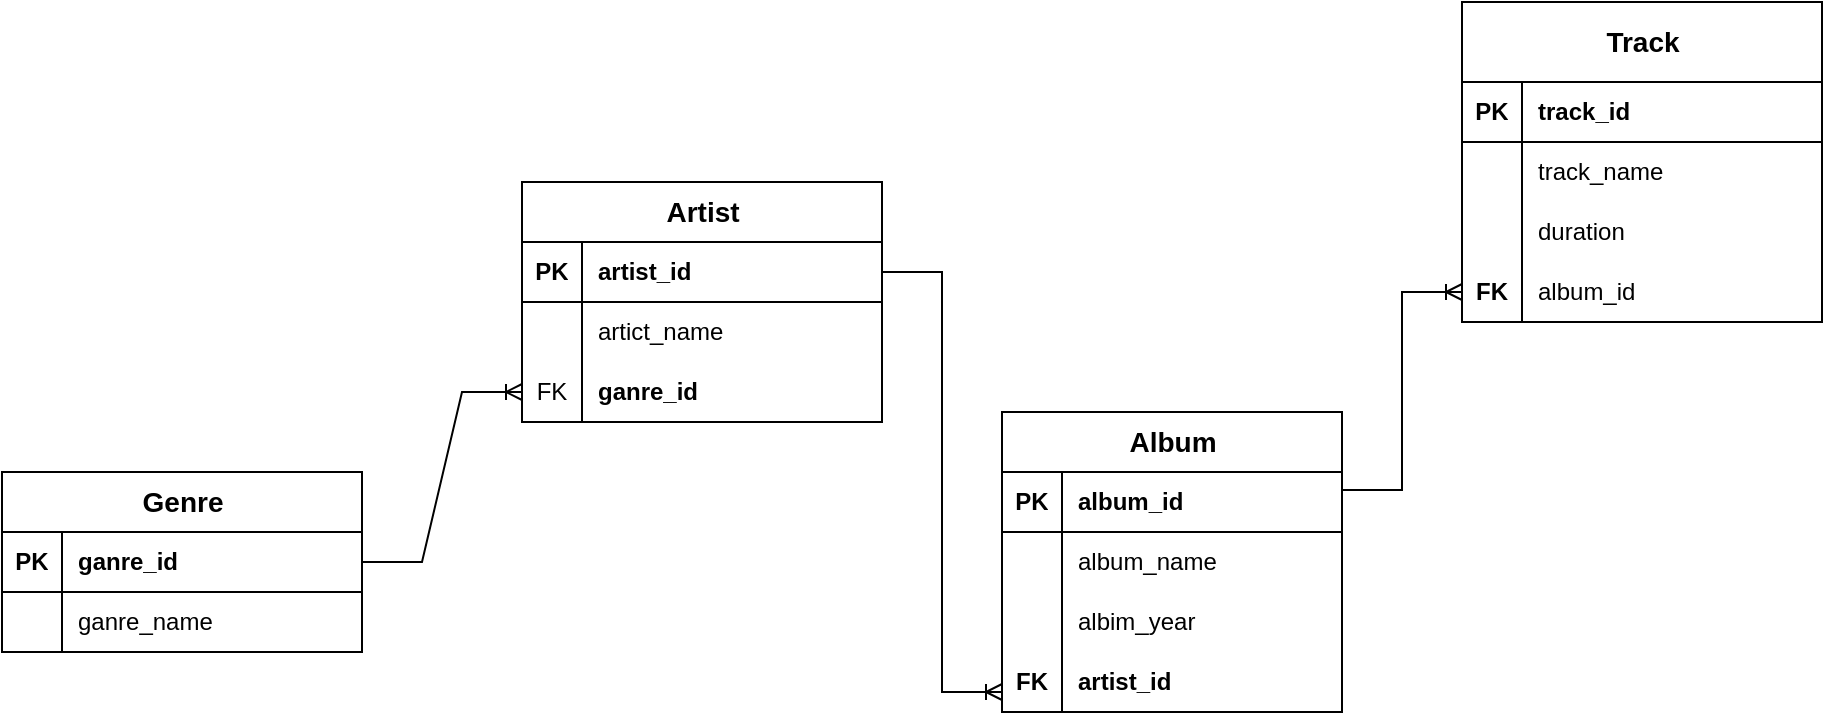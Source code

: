 <mxfile version="24.1.0" type="device">
  <diagram name="Страница — 1" id="ddsJ5ZEZ_UjBI-F1K6cu">
    <mxGraphModel dx="3141" dy="1204" grid="1" gridSize="10" guides="1" tooltips="1" connect="1" arrows="1" fold="1" page="1" pageScale="1" pageWidth="827" pageHeight="1169" math="0" shadow="0">
      <root>
        <mxCell id="0" />
        <mxCell id="1" parent="0" />
        <mxCell id="UggkbWQvBR3AHAh9-Ff_-5" value="" style="edgeStyle=entityRelationEdgeStyle;fontSize=12;html=1;endArrow=ERoneToMany;rounded=0;exitX=1;exitY=0.3;exitDx=0;exitDy=0;exitPerimeter=0;entryX=0;entryY=0.5;entryDx=0;entryDy=0;" parent="1" source="V8bSJ4xXo9RKDtp1ZgrT-91" target="V8bSJ4xXo9RKDtp1ZgrT-116" edge="1">
          <mxGeometry width="100" height="100" relative="1" as="geometry">
            <mxPoint x="170" y="360" as="sourcePoint" />
            <mxPoint x="280" y="215" as="targetPoint" />
          </mxGeometry>
        </mxCell>
        <mxCell id="V8bSJ4xXo9RKDtp1ZgrT-104" value="" style="group" vertex="1" connectable="0" parent="1">
          <mxGeometry x="70" y="300" width="170" height="150" as="geometry" />
        </mxCell>
        <mxCell id="V8bSJ4xXo9RKDtp1ZgrT-90" value="&lt;span style=&quot;font-size: 14px;&quot;&gt;Album&lt;/span&gt;" style="shape=table;startSize=30;container=1;collapsible=1;childLayout=tableLayout;fixedRows=1;rowLines=0;fontStyle=1;align=center;resizeLast=1;html=1;" vertex="1" parent="V8bSJ4xXo9RKDtp1ZgrT-104">
          <mxGeometry width="170" height="150" as="geometry" />
        </mxCell>
        <mxCell id="V8bSJ4xXo9RKDtp1ZgrT-91" value="" style="shape=tableRow;horizontal=0;startSize=0;swimlaneHead=0;swimlaneBody=0;fillColor=none;collapsible=0;dropTarget=0;points=[[0,0.5],[1,0.5]];portConstraint=eastwest;top=0;left=0;right=0;bottom=1;" vertex="1" parent="V8bSJ4xXo9RKDtp1ZgrT-90">
          <mxGeometry y="30" width="170" height="30" as="geometry" />
        </mxCell>
        <mxCell id="V8bSJ4xXo9RKDtp1ZgrT-92" value="PK" style="shape=partialRectangle;connectable=0;fillColor=none;top=0;left=0;bottom=0;right=0;fontStyle=1;overflow=hidden;whiteSpace=wrap;html=1;" vertex="1" parent="V8bSJ4xXo9RKDtp1ZgrT-91">
          <mxGeometry width="30" height="30" as="geometry">
            <mxRectangle width="30" height="30" as="alternateBounds" />
          </mxGeometry>
        </mxCell>
        <mxCell id="V8bSJ4xXo9RKDtp1ZgrT-93" value="&lt;span style=&quot;&quot;&gt;album_id&lt;/span&gt;" style="shape=partialRectangle;connectable=0;fillColor=none;top=0;left=0;bottom=0;right=0;align=left;spacingLeft=6;fontStyle=1;overflow=hidden;whiteSpace=wrap;html=1;" vertex="1" parent="V8bSJ4xXo9RKDtp1ZgrT-91">
          <mxGeometry x="30" width="140" height="30" as="geometry">
            <mxRectangle width="140" height="30" as="alternateBounds" />
          </mxGeometry>
        </mxCell>
        <mxCell id="V8bSJ4xXo9RKDtp1ZgrT-94" value="" style="shape=tableRow;horizontal=0;startSize=0;swimlaneHead=0;swimlaneBody=0;fillColor=none;collapsible=0;dropTarget=0;points=[[0,0.5],[1,0.5]];portConstraint=eastwest;top=0;left=0;right=0;bottom=0;" vertex="1" parent="V8bSJ4xXo9RKDtp1ZgrT-90">
          <mxGeometry y="60" width="170" height="30" as="geometry" />
        </mxCell>
        <mxCell id="V8bSJ4xXo9RKDtp1ZgrT-95" value="" style="shape=partialRectangle;connectable=0;fillColor=none;top=0;left=0;bottom=0;right=0;editable=1;overflow=hidden;whiteSpace=wrap;html=1;" vertex="1" parent="V8bSJ4xXo9RKDtp1ZgrT-94">
          <mxGeometry width="30" height="30" as="geometry">
            <mxRectangle width="30" height="30" as="alternateBounds" />
          </mxGeometry>
        </mxCell>
        <mxCell id="V8bSJ4xXo9RKDtp1ZgrT-96" value="album_name" style="shape=partialRectangle;connectable=0;fillColor=none;top=0;left=0;bottom=0;right=0;align=left;spacingLeft=6;overflow=hidden;whiteSpace=wrap;html=1;" vertex="1" parent="V8bSJ4xXo9RKDtp1ZgrT-94">
          <mxGeometry x="30" width="140" height="30" as="geometry">
            <mxRectangle width="140" height="30" as="alternateBounds" />
          </mxGeometry>
        </mxCell>
        <mxCell id="V8bSJ4xXo9RKDtp1ZgrT-97" value="" style="shape=tableRow;horizontal=0;startSize=0;swimlaneHead=0;swimlaneBody=0;fillColor=none;collapsible=0;dropTarget=0;points=[[0,0.5],[1,0.5]];portConstraint=eastwest;top=0;left=0;right=0;bottom=0;" vertex="1" parent="V8bSJ4xXo9RKDtp1ZgrT-90">
          <mxGeometry y="90" width="170" height="30" as="geometry" />
        </mxCell>
        <mxCell id="V8bSJ4xXo9RKDtp1ZgrT-98" value="" style="shape=partialRectangle;connectable=0;fillColor=none;top=0;left=0;bottom=0;right=0;editable=1;overflow=hidden;whiteSpace=wrap;html=1;" vertex="1" parent="V8bSJ4xXo9RKDtp1ZgrT-97">
          <mxGeometry width="30" height="30" as="geometry">
            <mxRectangle width="30" height="30" as="alternateBounds" />
          </mxGeometry>
        </mxCell>
        <mxCell id="V8bSJ4xXo9RKDtp1ZgrT-99" value="albim_year" style="shape=partialRectangle;connectable=0;fillColor=none;top=0;left=0;bottom=0;right=0;align=left;spacingLeft=6;overflow=hidden;whiteSpace=wrap;html=1;" vertex="1" parent="V8bSJ4xXo9RKDtp1ZgrT-97">
          <mxGeometry x="30" width="140" height="30" as="geometry">
            <mxRectangle width="140" height="30" as="alternateBounds" />
          </mxGeometry>
        </mxCell>
        <mxCell id="V8bSJ4xXo9RKDtp1ZgrT-100" value="" style="shape=tableRow;horizontal=0;startSize=0;swimlaneHead=0;swimlaneBody=0;fillColor=none;collapsible=0;dropTarget=0;points=[[0,0.5],[1,0.5]];portConstraint=eastwest;top=0;left=0;right=0;bottom=0;" vertex="1" parent="V8bSJ4xXo9RKDtp1ZgrT-90">
          <mxGeometry y="120" width="170" height="30" as="geometry" />
        </mxCell>
        <mxCell id="V8bSJ4xXo9RKDtp1ZgrT-101" value="&lt;span style=&quot;color: rgba(0, 0, 0, 0); font-family: monospace; font-size: 0px; text-align: start; text-wrap: nowrap;&quot;&gt;FK&lt;/span&gt;" style="shape=partialRectangle;connectable=0;fillColor=none;top=0;left=0;bottom=0;right=0;editable=1;overflow=hidden;whiteSpace=wrap;html=1;" vertex="1" parent="V8bSJ4xXo9RKDtp1ZgrT-100">
          <mxGeometry width="30" height="30" as="geometry">
            <mxRectangle width="30" height="30" as="alternateBounds" />
          </mxGeometry>
        </mxCell>
        <mxCell id="V8bSJ4xXo9RKDtp1ZgrT-102" value="&lt;b&gt;artist_id&lt;/b&gt;" style="shape=partialRectangle;connectable=0;fillColor=none;top=0;left=0;bottom=0;right=0;align=left;spacingLeft=6;overflow=hidden;whiteSpace=wrap;html=1;" vertex="1" parent="V8bSJ4xXo9RKDtp1ZgrT-100">
          <mxGeometry x="30" width="140" height="30" as="geometry">
            <mxRectangle width="140" height="30" as="alternateBounds" />
          </mxGeometry>
        </mxCell>
        <mxCell id="V8bSJ4xXo9RKDtp1ZgrT-103" value="FK" style="shape=partialRectangle;connectable=0;fillColor=none;top=0;left=0;bottom=0;right=0;fontStyle=1;overflow=hidden;whiteSpace=wrap;html=1;" vertex="1" parent="V8bSJ4xXo9RKDtp1ZgrT-104">
          <mxGeometry y="120" width="30" height="30" as="geometry">
            <mxRectangle width="30" height="30" as="alternateBounds" />
          </mxGeometry>
        </mxCell>
        <mxCell id="V8bSJ4xXo9RKDtp1ZgrT-105" value="" style="edgeStyle=entityRelationEdgeStyle;fontSize=12;html=1;endArrow=ERoneToMany;rounded=0;exitX=1;exitY=0.5;exitDx=0;exitDy=0;" edge="1" parent="1" source="V8bSJ4xXo9RKDtp1ZgrT-130">
          <mxGeometry width="100" height="100" relative="1" as="geometry">
            <mxPoint x="10" y="205" as="sourcePoint" />
            <mxPoint x="70" y="440" as="targetPoint" />
          </mxGeometry>
        </mxCell>
        <mxCell id="V8bSJ4xXo9RKDtp1ZgrT-106" value="&lt;span style=&quot;font-size: 14px;&quot;&gt;Track&lt;/span&gt;" style="shape=table;startSize=40;container=1;collapsible=1;childLayout=tableLayout;fixedRows=1;rowLines=0;fontStyle=1;align=center;resizeLast=1;html=1;" vertex="1" parent="1">
          <mxGeometry x="300" y="95" width="180" height="160" as="geometry" />
        </mxCell>
        <mxCell id="V8bSJ4xXo9RKDtp1ZgrT-107" value="" style="shape=tableRow;horizontal=0;startSize=0;swimlaneHead=0;swimlaneBody=0;fillColor=none;collapsible=0;dropTarget=0;points=[[0,0.5],[1,0.5]];portConstraint=eastwest;top=0;left=0;right=0;bottom=1;" vertex="1" parent="V8bSJ4xXo9RKDtp1ZgrT-106">
          <mxGeometry y="40" width="180" height="30" as="geometry" />
        </mxCell>
        <mxCell id="V8bSJ4xXo9RKDtp1ZgrT-108" value="PK" style="shape=partialRectangle;connectable=0;fillColor=none;top=0;left=0;bottom=0;right=0;fontStyle=1;overflow=hidden;whiteSpace=wrap;html=1;" vertex="1" parent="V8bSJ4xXo9RKDtp1ZgrT-107">
          <mxGeometry width="30" height="30" as="geometry">
            <mxRectangle width="30" height="30" as="alternateBounds" />
          </mxGeometry>
        </mxCell>
        <mxCell id="V8bSJ4xXo9RKDtp1ZgrT-109" value="track_id" style="shape=partialRectangle;connectable=0;fillColor=none;top=0;left=0;bottom=0;right=0;align=left;spacingLeft=6;fontStyle=1;overflow=hidden;whiteSpace=wrap;html=1;" vertex="1" parent="V8bSJ4xXo9RKDtp1ZgrT-107">
          <mxGeometry x="30" width="150" height="30" as="geometry">
            <mxRectangle width="150" height="30" as="alternateBounds" />
          </mxGeometry>
        </mxCell>
        <mxCell id="V8bSJ4xXo9RKDtp1ZgrT-110" value="" style="shape=tableRow;horizontal=0;startSize=0;swimlaneHead=0;swimlaneBody=0;fillColor=none;collapsible=0;dropTarget=0;points=[[0,0.5],[1,0.5]];portConstraint=eastwest;top=0;left=0;right=0;bottom=0;" vertex="1" parent="V8bSJ4xXo9RKDtp1ZgrT-106">
          <mxGeometry y="70" width="180" height="30" as="geometry" />
        </mxCell>
        <mxCell id="V8bSJ4xXo9RKDtp1ZgrT-111" value="" style="shape=partialRectangle;connectable=0;fillColor=none;top=0;left=0;bottom=0;right=0;editable=1;overflow=hidden;whiteSpace=wrap;html=1;" vertex="1" parent="V8bSJ4xXo9RKDtp1ZgrT-110">
          <mxGeometry width="30" height="30" as="geometry">
            <mxRectangle width="30" height="30" as="alternateBounds" />
          </mxGeometry>
        </mxCell>
        <mxCell id="V8bSJ4xXo9RKDtp1ZgrT-112" value="track_name" style="shape=partialRectangle;connectable=0;fillColor=none;top=0;left=0;bottom=0;right=0;align=left;spacingLeft=6;overflow=hidden;whiteSpace=wrap;html=1;" vertex="1" parent="V8bSJ4xXo9RKDtp1ZgrT-110">
          <mxGeometry x="30" width="150" height="30" as="geometry">
            <mxRectangle width="150" height="30" as="alternateBounds" />
          </mxGeometry>
        </mxCell>
        <mxCell id="V8bSJ4xXo9RKDtp1ZgrT-113" value="" style="shape=tableRow;horizontal=0;startSize=0;swimlaneHead=0;swimlaneBody=0;fillColor=none;collapsible=0;dropTarget=0;points=[[0,0.5],[1,0.5]];portConstraint=eastwest;top=0;left=0;right=0;bottom=0;" vertex="1" parent="V8bSJ4xXo9RKDtp1ZgrT-106">
          <mxGeometry y="100" width="180" height="30" as="geometry" />
        </mxCell>
        <mxCell id="V8bSJ4xXo9RKDtp1ZgrT-114" value="" style="shape=partialRectangle;connectable=0;fillColor=none;top=0;left=0;bottom=0;right=0;editable=1;overflow=hidden;whiteSpace=wrap;html=1;" vertex="1" parent="V8bSJ4xXo9RKDtp1ZgrT-113">
          <mxGeometry width="30" height="30" as="geometry">
            <mxRectangle width="30" height="30" as="alternateBounds" />
          </mxGeometry>
        </mxCell>
        <mxCell id="V8bSJ4xXo9RKDtp1ZgrT-115" value="duration" style="shape=partialRectangle;connectable=0;fillColor=none;top=0;left=0;bottom=0;right=0;align=left;spacingLeft=6;overflow=hidden;whiteSpace=wrap;html=1;" vertex="1" parent="V8bSJ4xXo9RKDtp1ZgrT-113">
          <mxGeometry x="30" width="150" height="30" as="geometry">
            <mxRectangle width="150" height="30" as="alternateBounds" />
          </mxGeometry>
        </mxCell>
        <mxCell id="V8bSJ4xXo9RKDtp1ZgrT-116" value="" style="shape=tableRow;horizontal=0;startSize=0;swimlaneHead=0;swimlaneBody=0;fillColor=none;collapsible=0;dropTarget=0;points=[[0,0.5],[1,0.5]];portConstraint=eastwest;top=0;left=0;right=0;bottom=0;" vertex="1" parent="V8bSJ4xXo9RKDtp1ZgrT-106">
          <mxGeometry y="130" width="180" height="30" as="geometry" />
        </mxCell>
        <mxCell id="V8bSJ4xXo9RKDtp1ZgrT-117" value="&lt;b&gt;FK&lt;/b&gt;" style="shape=partialRectangle;connectable=0;fillColor=none;top=0;left=0;bottom=0;right=0;editable=1;overflow=hidden;whiteSpace=wrap;html=1;" vertex="1" parent="V8bSJ4xXo9RKDtp1ZgrT-116">
          <mxGeometry width="30" height="30" as="geometry">
            <mxRectangle width="30" height="30" as="alternateBounds" />
          </mxGeometry>
        </mxCell>
        <mxCell id="V8bSJ4xXo9RKDtp1ZgrT-118" value="album_id" style="shape=partialRectangle;connectable=0;fillColor=none;top=0;left=0;bottom=0;right=0;align=left;spacingLeft=6;overflow=hidden;whiteSpace=wrap;html=1;" vertex="1" parent="V8bSJ4xXo9RKDtp1ZgrT-116">
          <mxGeometry x="30" width="150" height="30" as="geometry">
            <mxRectangle width="150" height="30" as="alternateBounds" />
          </mxGeometry>
        </mxCell>
        <mxCell id="V8bSJ4xXo9RKDtp1ZgrT-128" value="" style="group" vertex="1" connectable="0" parent="1">
          <mxGeometry x="-170" y="185" width="180" height="90" as="geometry" />
        </mxCell>
        <mxCell id="V8bSJ4xXo9RKDtp1ZgrT-129" value="&lt;span style=&quot;font-size: 14px;&quot;&gt;Artist&lt;/span&gt;" style="shape=table;startSize=30;container=1;collapsible=1;childLayout=tableLayout;fixedRows=1;rowLines=0;fontStyle=1;align=center;resizeLast=1;html=1;" vertex="1" parent="V8bSJ4xXo9RKDtp1ZgrT-128">
          <mxGeometry width="180" height="120" as="geometry" />
        </mxCell>
        <mxCell id="V8bSJ4xXo9RKDtp1ZgrT-130" value="" style="shape=tableRow;horizontal=0;startSize=0;swimlaneHead=0;swimlaneBody=0;fillColor=none;collapsible=0;dropTarget=0;points=[[0,0.5],[1,0.5]];portConstraint=eastwest;top=0;left=0;right=0;bottom=1;" vertex="1" parent="V8bSJ4xXo9RKDtp1ZgrT-129">
          <mxGeometry y="30" width="180" height="30" as="geometry" />
        </mxCell>
        <mxCell id="V8bSJ4xXo9RKDtp1ZgrT-131" value="PK" style="shape=partialRectangle;connectable=0;fillColor=none;top=0;left=0;bottom=0;right=0;fontStyle=1;overflow=hidden;whiteSpace=wrap;html=1;" vertex="1" parent="V8bSJ4xXo9RKDtp1ZgrT-130">
          <mxGeometry width="30" height="30" as="geometry">
            <mxRectangle width="30" height="30" as="alternateBounds" />
          </mxGeometry>
        </mxCell>
        <mxCell id="V8bSJ4xXo9RKDtp1ZgrT-132" value="&lt;b&gt;artist_id&lt;/b&gt;" style="shape=partialRectangle;connectable=0;fillColor=none;top=0;left=0;bottom=0;right=0;align=left;spacingLeft=6;fontStyle=0;overflow=hidden;whiteSpace=wrap;html=1;" vertex="1" parent="V8bSJ4xXo9RKDtp1ZgrT-130">
          <mxGeometry x="30" width="150" height="30" as="geometry">
            <mxRectangle width="150" height="30" as="alternateBounds" />
          </mxGeometry>
        </mxCell>
        <mxCell id="V8bSJ4xXo9RKDtp1ZgrT-133" value="" style="shape=tableRow;horizontal=0;startSize=0;swimlaneHead=0;swimlaneBody=0;fillColor=none;collapsible=0;dropTarget=0;points=[[0,0.5],[1,0.5]];portConstraint=eastwest;top=0;left=0;right=0;bottom=0;" vertex="1" parent="V8bSJ4xXo9RKDtp1ZgrT-129">
          <mxGeometry y="60" width="180" height="30" as="geometry" />
        </mxCell>
        <mxCell id="V8bSJ4xXo9RKDtp1ZgrT-134" value="" style="shape=partialRectangle;connectable=0;fillColor=none;top=0;left=0;bottom=0;right=0;editable=1;overflow=hidden;whiteSpace=wrap;html=1;" vertex="1" parent="V8bSJ4xXo9RKDtp1ZgrT-133">
          <mxGeometry width="30" height="30" as="geometry">
            <mxRectangle width="30" height="30" as="alternateBounds" />
          </mxGeometry>
        </mxCell>
        <mxCell id="V8bSJ4xXo9RKDtp1ZgrT-135" value="artict_name" style="shape=partialRectangle;connectable=0;fillColor=none;top=0;left=0;bottom=0;right=0;align=left;spacingLeft=6;overflow=hidden;whiteSpace=wrap;html=1;" vertex="1" parent="V8bSJ4xXo9RKDtp1ZgrT-133">
          <mxGeometry x="30" width="150" height="30" as="geometry">
            <mxRectangle width="150" height="30" as="alternateBounds" />
          </mxGeometry>
        </mxCell>
        <mxCell id="V8bSJ4xXo9RKDtp1ZgrT-136" value="" style="shape=tableRow;horizontal=0;startSize=0;swimlaneHead=0;swimlaneBody=0;fillColor=none;collapsible=0;dropTarget=0;points=[[0,0.5],[1,0.5]];portConstraint=eastwest;top=0;left=0;right=0;bottom=0;" vertex="1" parent="V8bSJ4xXo9RKDtp1ZgrT-129">
          <mxGeometry y="90" width="180" height="30" as="geometry" />
        </mxCell>
        <mxCell id="V8bSJ4xXo9RKDtp1ZgrT-137" value="FK" style="shape=partialRectangle;connectable=0;fillColor=none;top=0;left=0;bottom=0;right=0;editable=1;overflow=hidden;whiteSpace=wrap;html=1;" vertex="1" parent="V8bSJ4xXo9RKDtp1ZgrT-136">
          <mxGeometry width="30" height="30" as="geometry">
            <mxRectangle width="30" height="30" as="alternateBounds" />
          </mxGeometry>
        </mxCell>
        <mxCell id="V8bSJ4xXo9RKDtp1ZgrT-138" value="&lt;b&gt;ganre_id&lt;/b&gt;" style="shape=partialRectangle;connectable=0;fillColor=none;top=0;left=0;bottom=0;right=0;align=left;spacingLeft=6;overflow=hidden;whiteSpace=wrap;html=1;" vertex="1" parent="V8bSJ4xXo9RKDtp1ZgrT-136">
          <mxGeometry x="30" width="150" height="30" as="geometry">
            <mxRectangle width="150" height="30" as="alternateBounds" />
          </mxGeometry>
        </mxCell>
        <mxCell id="V8bSJ4xXo9RKDtp1ZgrT-139" value="&lt;span style=&quot;font-size: 14px;&quot;&gt;&lt;b&gt;Genre&lt;/b&gt;&lt;/span&gt;" style="shape=table;startSize=30;container=1;collapsible=1;childLayout=tableLayout;fixedRows=1;rowLines=0;fontStyle=0;align=center;resizeLast=1;html=1;" vertex="1" parent="1">
          <mxGeometry x="-430" y="330" width="180" height="90" as="geometry" />
        </mxCell>
        <mxCell id="V8bSJ4xXo9RKDtp1ZgrT-140" value="" style="shape=tableRow;horizontal=0;startSize=0;swimlaneHead=0;swimlaneBody=0;fillColor=none;collapsible=0;dropTarget=0;points=[[0,0.5],[1,0.5]];portConstraint=eastwest;top=0;left=0;right=0;bottom=1;" vertex="1" parent="V8bSJ4xXo9RKDtp1ZgrT-139">
          <mxGeometry y="30" width="180" height="30" as="geometry" />
        </mxCell>
        <mxCell id="V8bSJ4xXo9RKDtp1ZgrT-141" value="PK" style="shape=partialRectangle;connectable=0;fillColor=none;top=0;left=0;bottom=0;right=0;fontStyle=1;overflow=hidden;whiteSpace=wrap;html=1;" vertex="1" parent="V8bSJ4xXo9RKDtp1ZgrT-140">
          <mxGeometry width="30" height="30" as="geometry">
            <mxRectangle width="30" height="30" as="alternateBounds" />
          </mxGeometry>
        </mxCell>
        <mxCell id="V8bSJ4xXo9RKDtp1ZgrT-142" value="&lt;span style=&quot;&quot;&gt;&lt;b&gt;ganre_id&lt;/b&gt;&lt;/span&gt;" style="shape=partialRectangle;connectable=0;fillColor=none;top=0;left=0;bottom=0;right=0;align=left;spacingLeft=6;fontStyle=0;overflow=hidden;whiteSpace=wrap;html=1;" vertex="1" parent="V8bSJ4xXo9RKDtp1ZgrT-140">
          <mxGeometry x="30" width="150" height="30" as="geometry">
            <mxRectangle width="150" height="30" as="alternateBounds" />
          </mxGeometry>
        </mxCell>
        <mxCell id="V8bSJ4xXo9RKDtp1ZgrT-143" value="" style="shape=tableRow;horizontal=0;startSize=0;swimlaneHead=0;swimlaneBody=0;fillColor=none;collapsible=0;dropTarget=0;points=[[0,0.5],[1,0.5]];portConstraint=eastwest;top=0;left=0;right=0;bottom=0;" vertex="1" parent="V8bSJ4xXo9RKDtp1ZgrT-139">
          <mxGeometry y="60" width="180" height="30" as="geometry" />
        </mxCell>
        <mxCell id="V8bSJ4xXo9RKDtp1ZgrT-144" value="" style="shape=partialRectangle;connectable=0;fillColor=none;top=0;left=0;bottom=0;right=0;editable=1;overflow=hidden;whiteSpace=wrap;html=1;" vertex="1" parent="V8bSJ4xXo9RKDtp1ZgrT-143">
          <mxGeometry width="30" height="30" as="geometry">
            <mxRectangle width="30" height="30" as="alternateBounds" />
          </mxGeometry>
        </mxCell>
        <mxCell id="V8bSJ4xXo9RKDtp1ZgrT-145" value="ganre_name" style="shape=partialRectangle;connectable=0;fillColor=none;top=0;left=0;bottom=0;right=0;align=left;spacingLeft=6;overflow=hidden;whiteSpace=wrap;html=1;" vertex="1" parent="V8bSJ4xXo9RKDtp1ZgrT-143">
          <mxGeometry x="30" width="150" height="30" as="geometry">
            <mxRectangle width="150" height="30" as="alternateBounds" />
          </mxGeometry>
        </mxCell>
        <mxCell id="V8bSJ4xXo9RKDtp1ZgrT-146" value="" style="edgeStyle=entityRelationEdgeStyle;fontSize=12;html=1;endArrow=ERoneToMany;rounded=0;entryX=0;entryY=0.5;entryDx=0;entryDy=0;exitX=1;exitY=0.5;exitDx=0;exitDy=0;" edge="1" parent="1" source="V8bSJ4xXo9RKDtp1ZgrT-140" target="V8bSJ4xXo9RKDtp1ZgrT-136">
          <mxGeometry width="100" height="100" relative="1" as="geometry">
            <mxPoint x="-50" y="660" as="sourcePoint" />
            <mxPoint x="50" y="560" as="targetPoint" />
          </mxGeometry>
        </mxCell>
      </root>
    </mxGraphModel>
  </diagram>
</mxfile>
